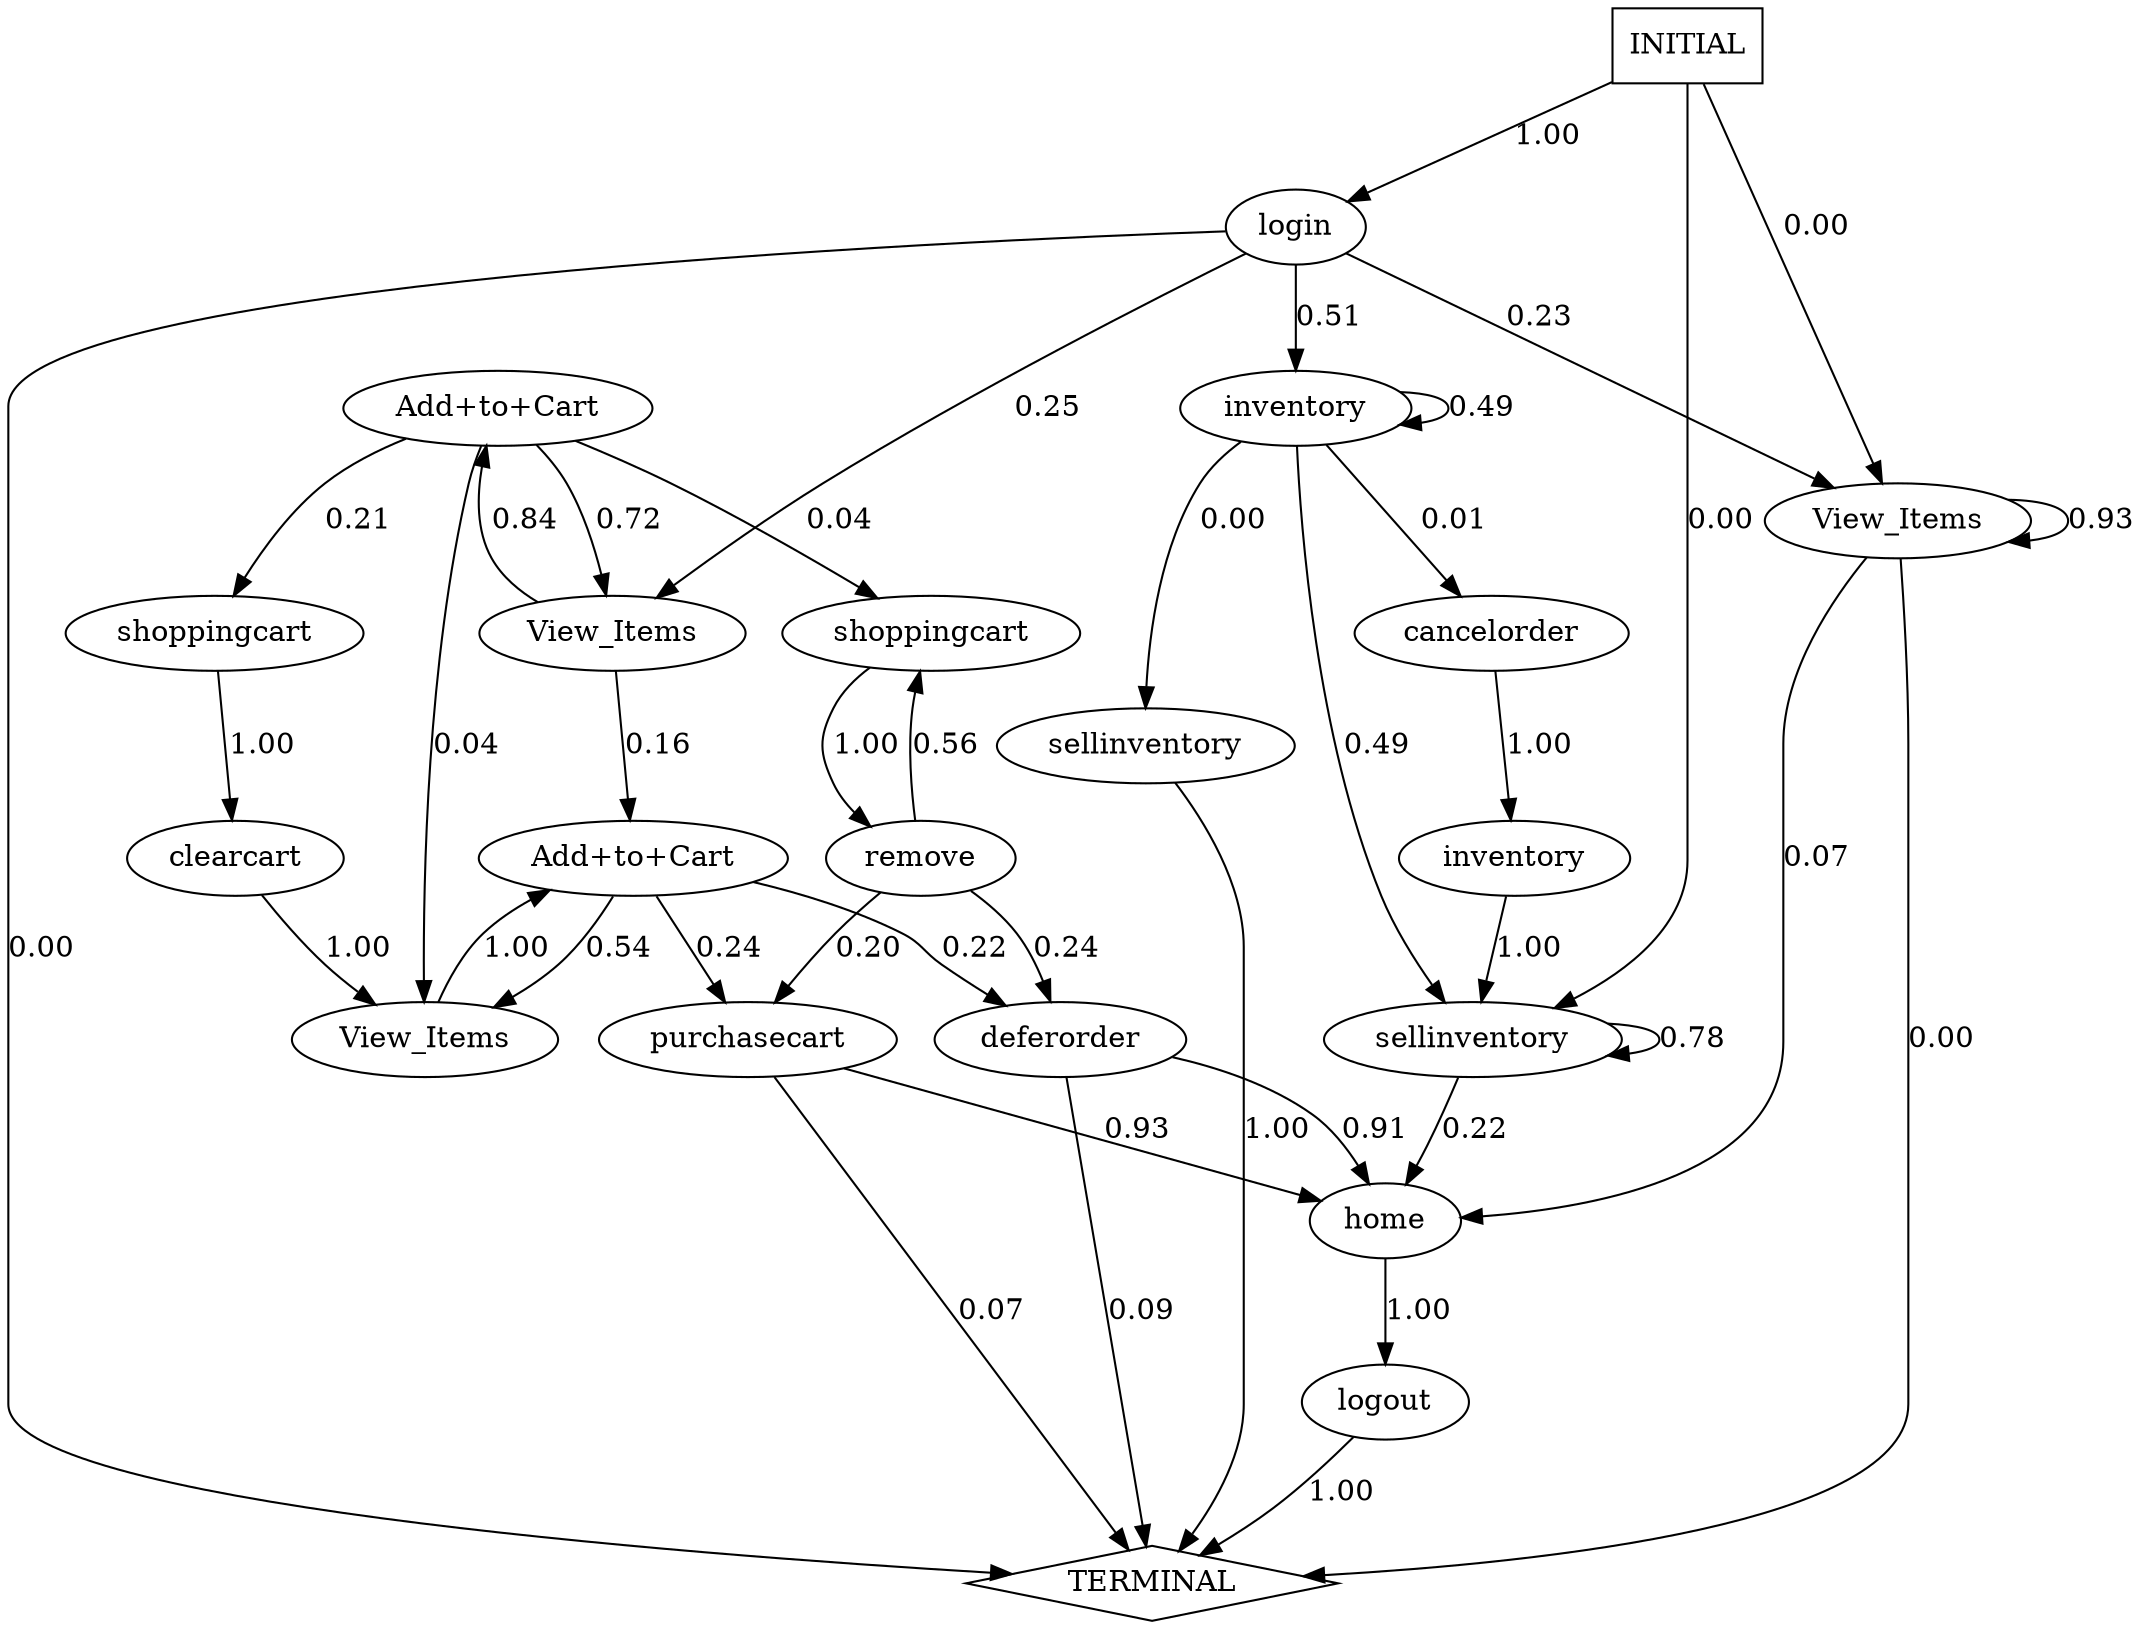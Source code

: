 digraph G {
  0 [label="Add+to+Cart"];
  1 [label="Add+to+Cart"];
  2 [label="View_Items"];
  3 [label="View_Items"];
  4 [label="View_Items"];
  5 [label="cancelorder"];
  6 [label="clearcart"];
  7 [label="deferorder"];
  8 [label="home"];
  9 [label="inventory"];
  10 [label="inventory"];
  11 [label="login"];
  12 [label="logout"];
  13 [label="purchasecart"];
  14 [label="remove"];
  15 [label="sellinventory"];
  16 [label="sellinventory"];
  17 [label="shoppingcart"];
  18 [label="shoppingcart"];
  19 [label="TERMINAL",shape=diamond];
  20 [label="INITIAL",shape=box];
0->2 [label="0.54"];
0->7 [label="0.22"];
0->13 [label="0.24"];
1->2 [label="0.04"];
1->3 [label="0.72"];
1->18 [label="0.04"];
1->17 [label="0.21"];
2->0 [label="1.00"];
3->0 [label="0.16"];
3->1 [label="0.84"];
4->4 [label="0.93"];
4->8 [label="0.07"];
4->19 [label="0.00"];
5->9 [label="1.00"];
6->2 [label="1.00"];
7->8 [label="0.91"];
7->19 [label="0.09"];
8->12 [label="1.00"];
9->16 [label="1.00"];
10->5 [label="0.01"];
10->10 [label="0.49"];
10->15 [label="0.00"];
10->16 [label="0.49"];
11->4 [label="0.23"];
11->3 [label="0.25"];
11->10 [label="0.51"];
11->19 [label="0.00"];
12->19 [label="1.00"];
13->8 [label="0.93"];
13->19 [label="0.07"];
14->7 [label="0.24"];
14->13 [label="0.20"];
14->18 [label="0.56"];
15->19 [label="1.00"];
16->8 [label="0.22"];
16->16 [label="0.78"];
17->6 [label="1.00"];
18->14 [label="1.00"];
20->4 [label="0.00"];
20->11 [label="1.00"];
20->16 [label="0.00"];
}
